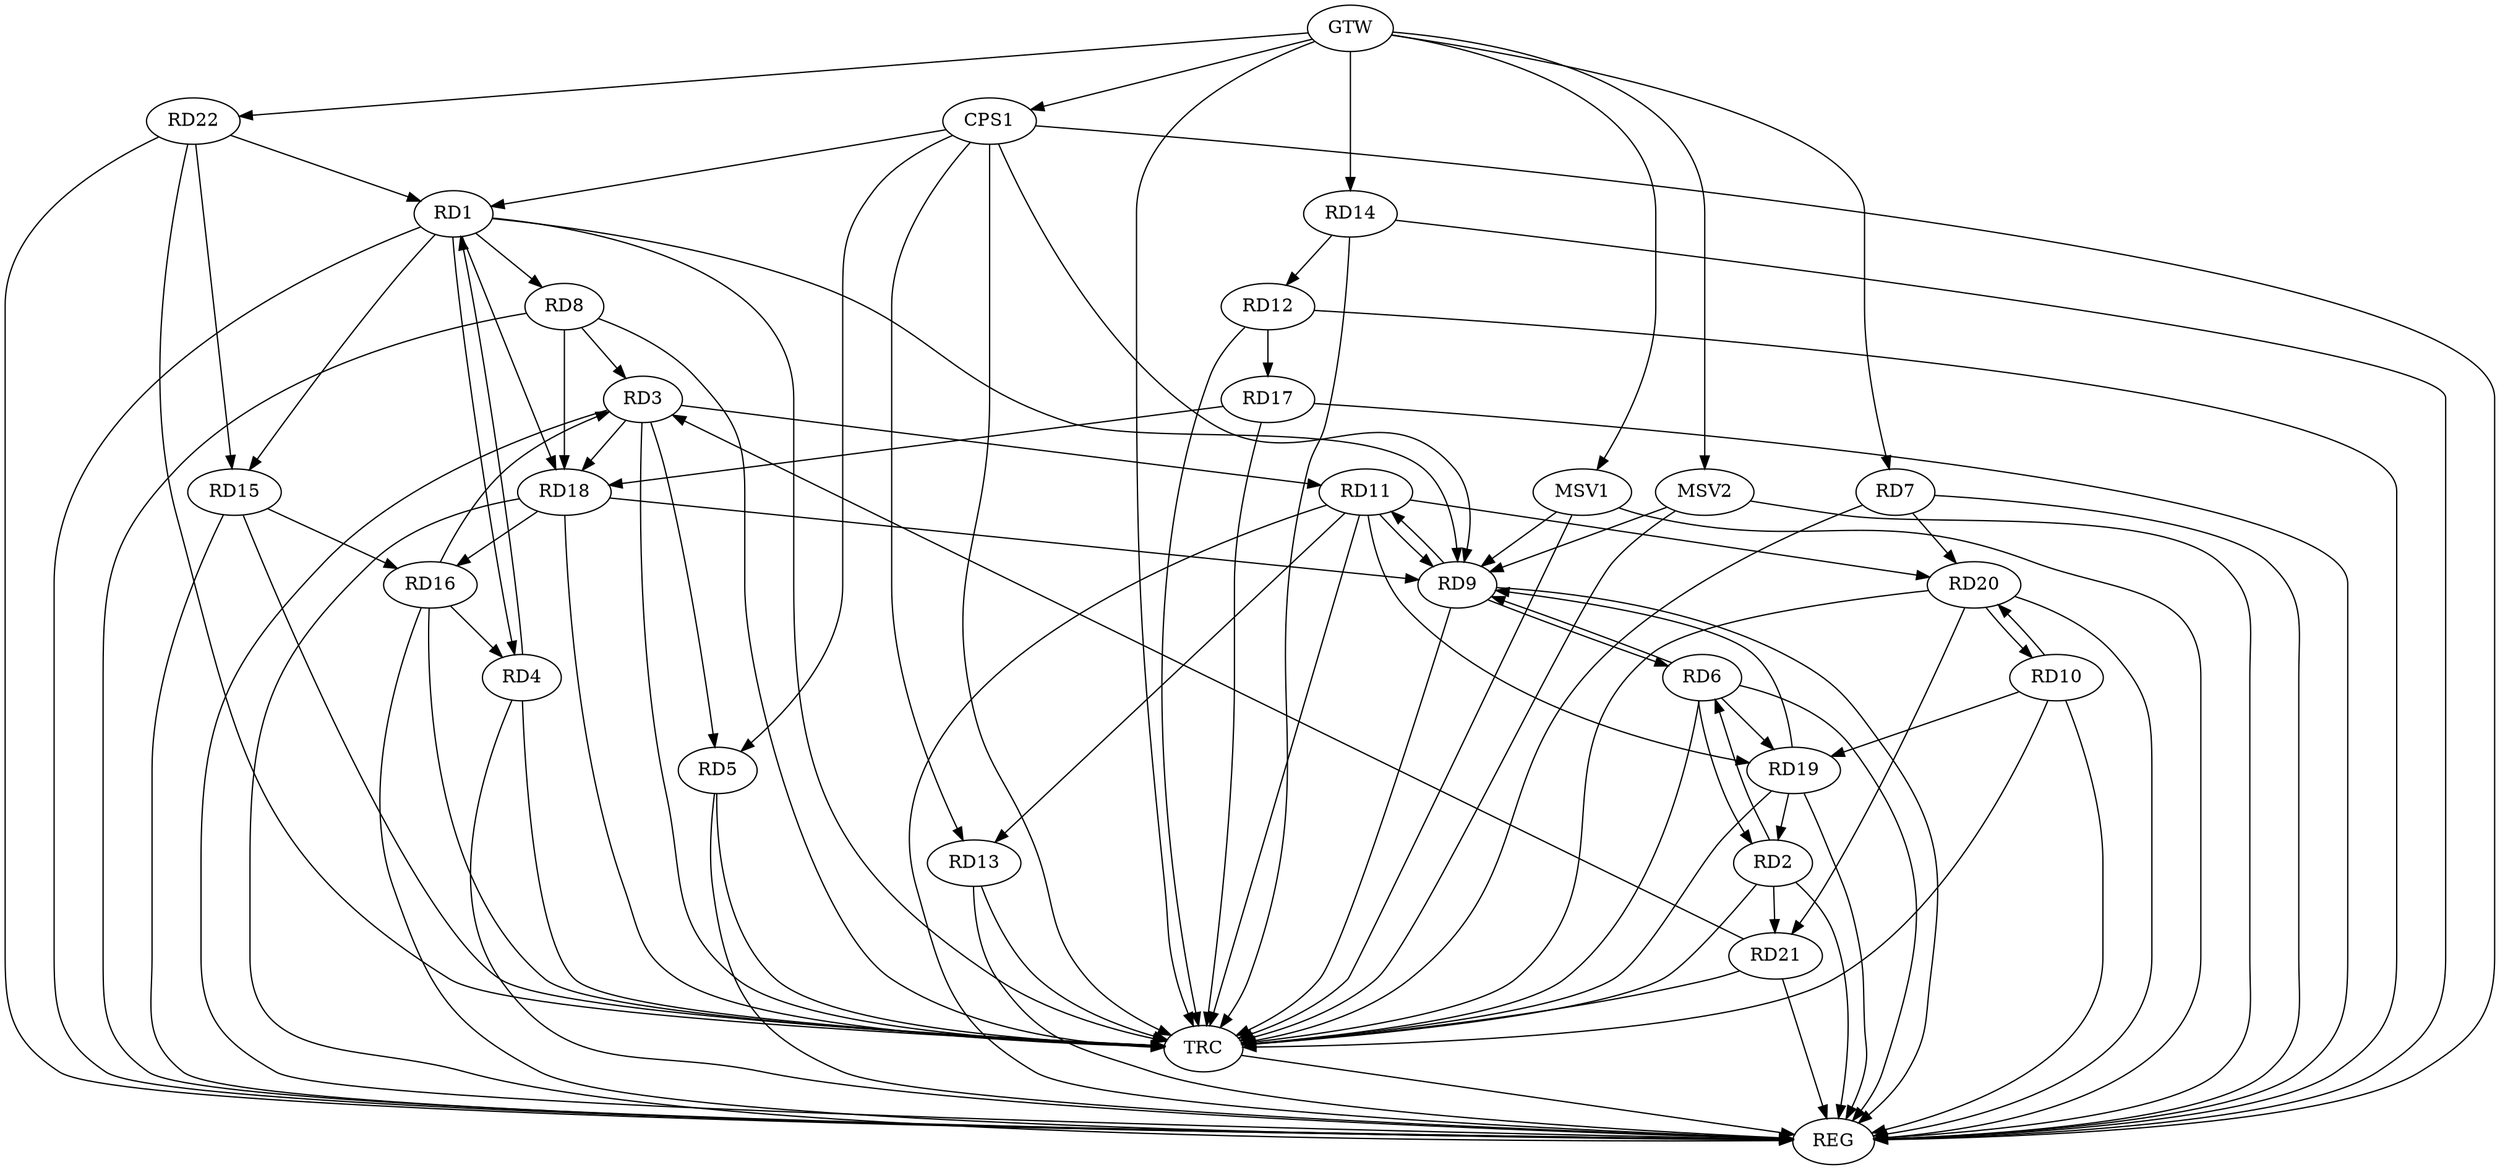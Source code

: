 strict digraph G {
  RD1 [ label="RD1" ];
  RD2 [ label="RD2" ];
  RD3 [ label="RD3" ];
  RD4 [ label="RD4" ];
  RD5 [ label="RD5" ];
  RD6 [ label="RD6" ];
  RD7 [ label="RD7" ];
  RD8 [ label="RD8" ];
  RD9 [ label="RD9" ];
  RD10 [ label="RD10" ];
  RD11 [ label="RD11" ];
  RD12 [ label="RD12" ];
  RD13 [ label="RD13" ];
  RD14 [ label="RD14" ];
  RD15 [ label="RD15" ];
  RD16 [ label="RD16" ];
  RD17 [ label="RD17" ];
  RD18 [ label="RD18" ];
  RD19 [ label="RD19" ];
  RD20 [ label="RD20" ];
  RD21 [ label="RD21" ];
  RD22 [ label="RD22" ];
  CPS1 [ label="CPS1" ];
  GTW [ label="GTW" ];
  REG [ label="REG" ];
  TRC [ label="TRC" ];
  MSV1 [ label="MSV1" ];
  MSV2 [ label="MSV2" ];
  RD1 -> RD4;
  RD4 -> RD1;
  RD1 -> RD8;
  RD1 -> RD9;
  RD1 -> RD15;
  RD1 -> RD18;
  RD22 -> RD1;
  RD2 -> RD6;
  RD6 -> RD2;
  RD19 -> RD2;
  RD2 -> RD21;
  RD3 -> RD5;
  RD8 -> RD3;
  RD3 -> RD11;
  RD16 -> RD3;
  RD3 -> RD18;
  RD21 -> RD3;
  RD16 -> RD4;
  RD6 -> RD9;
  RD9 -> RD6;
  RD6 -> RD19;
  RD7 -> RD20;
  RD8 -> RD18;
  RD9 -> RD11;
  RD11 -> RD9;
  RD18 -> RD9;
  RD19 -> RD9;
  RD10 -> RD19;
  RD10 -> RD20;
  RD20 -> RD10;
  RD11 -> RD13;
  RD11 -> RD19;
  RD11 -> RD20;
  RD14 -> RD12;
  RD12 -> RD17;
  RD15 -> RD16;
  RD22 -> RD15;
  RD18 -> RD16;
  RD17 -> RD18;
  RD20 -> RD21;
  CPS1 -> RD5;
  CPS1 -> RD13;
  CPS1 -> RD1;
  CPS1 -> RD9;
  GTW -> RD7;
  GTW -> RD14;
  GTW -> RD22;
  GTW -> CPS1;
  RD1 -> REG;
  RD2 -> REG;
  RD3 -> REG;
  RD4 -> REG;
  RD5 -> REG;
  RD6 -> REG;
  RD7 -> REG;
  RD8 -> REG;
  RD9 -> REG;
  RD10 -> REG;
  RD11 -> REG;
  RD12 -> REG;
  RD13 -> REG;
  RD14 -> REG;
  RD15 -> REG;
  RD16 -> REG;
  RD17 -> REG;
  RD18 -> REG;
  RD19 -> REG;
  RD20 -> REG;
  RD21 -> REG;
  RD22 -> REG;
  CPS1 -> REG;
  RD1 -> TRC;
  RD2 -> TRC;
  RD3 -> TRC;
  RD4 -> TRC;
  RD5 -> TRC;
  RD6 -> TRC;
  RD7 -> TRC;
  RD8 -> TRC;
  RD9 -> TRC;
  RD10 -> TRC;
  RD11 -> TRC;
  RD12 -> TRC;
  RD13 -> TRC;
  RD14 -> TRC;
  RD15 -> TRC;
  RD16 -> TRC;
  RD17 -> TRC;
  RD18 -> TRC;
  RD19 -> TRC;
  RD20 -> TRC;
  RD21 -> TRC;
  RD22 -> TRC;
  CPS1 -> TRC;
  GTW -> TRC;
  TRC -> REG;
  MSV1 -> RD9;
  GTW -> MSV1;
  MSV1 -> REG;
  MSV1 -> TRC;
  MSV2 -> RD9;
  GTW -> MSV2;
  MSV2 -> REG;
  MSV2 -> TRC;
}
